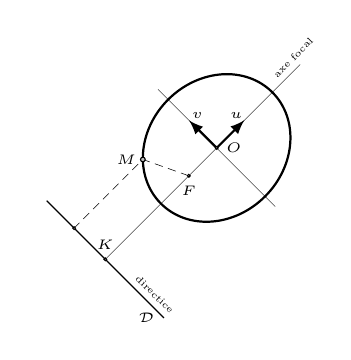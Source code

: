 % layers (definition)
\pgfdeclarelayer{foreground}
\pgfsetlayers{main,foreground}
% points (definition)
\tikzset{
  every point/.style = {circle, inner sep={.75\pgflinewidth}, outer sep={-.7\pgflinewidth}, draw, fill=white, opacity=1, solid},
  point/.style={insert path={node[every point, #1]{}}},
  point/.default={},
  colored point/.style = {point={fill=#1}},
}
% picture
\begin{tikzpicture}[rotate=45, yscale=0.87,font=\tiny]
  \begin{pgfonlayer}{foreground}
    \path (0,0)   coordinate (O) node[point, right] {$O$};
    \path (-2,0)  coordinate (K) node[point, above] {$K$};
    \path (-.5,0) coordinate (F) node[point, below] {$F$};
    \path (140:1) coordinate (M) node[thick,colored point=lightgray, left=-.121em] {$M$};
    \path (M-|K) coordinate (DM) [point];
  \end{pgfonlayer}

  \draw[thick] (O) circle(1);
  \draw[ultra thin] (K) -- +(3.5,0) node[rotate=45, above, scale=.7]{axe focal};
  \draw[ultra thin] (O) +(0,-1.21) -- +(0,1.21);
  \draw (K) +(0,-1.21) node[left]{$\mathcal{D}$} -- +(0,1.21) node[rotate=-45,above, scale=.7, pos=.14]{directice};
  \draw[very thin, densely dashed] (F) -- (M) -- (DM);
  \draw[thick, -latex] (O) -- +(.5,0) node[pos=.7, above]{$u$};
  \draw[thick, -latex] (O) -- +(0,0.57) node[pos=.7, above]{$v$};
\end{tikzpicture}
